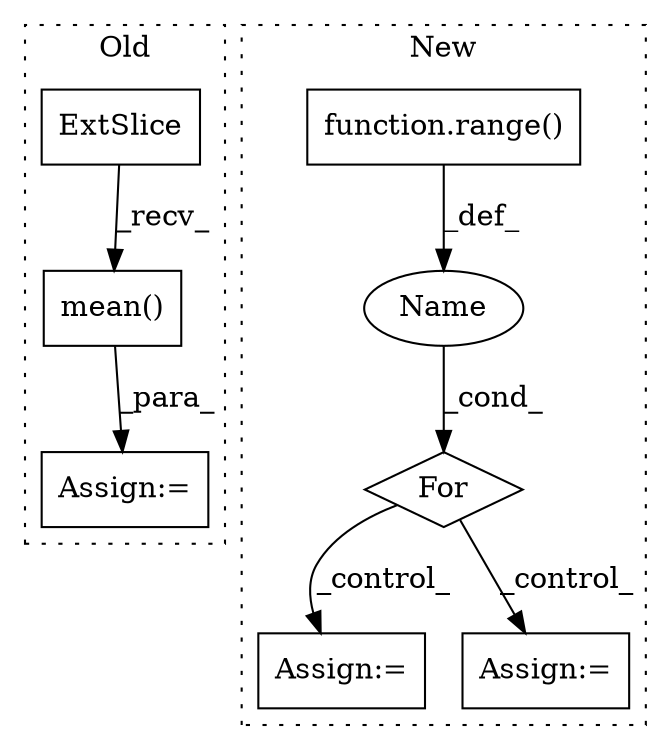 digraph G {
subgraph cluster0 {
1 [label="mean()" a="75" s="25461" l="110" shape="box"];
3 [label="Assign:=" a="68" s="25458" l="3" shape="box"];
8 [label="ExtSlice" a="85" s="25461" l="3" shape="box"];
label = "Old";
style="dotted";
}
subgraph cluster1 {
2 [label="function.range()" a="75" s="25197,25217" l="6,1" shape="box"];
4 [label="For" a="107" s="25188,25218" l="4,53" shape="diamond"];
5 [label="Assign:=" a="68" s="25509" l="3" shape="box"];
6 [label="Assign:=" a="68" s="25381" l="3" shape="box"];
7 [label="Name" a="87" s="25192" l="1" shape="ellipse"];
label = "New";
style="dotted";
}
1 -> 3 [label="_para_"];
2 -> 7 [label="_def_"];
4 -> 5 [label="_control_"];
4 -> 6 [label="_control_"];
7 -> 4 [label="_cond_"];
8 -> 1 [label="_recv_"];
}
